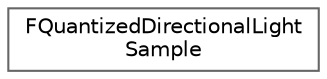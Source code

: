 digraph "Graphical Class Hierarchy"
{
 // INTERACTIVE_SVG=YES
 // LATEX_PDF_SIZE
  bgcolor="transparent";
  edge [fontname=Helvetica,fontsize=10,labelfontname=Helvetica,labelfontsize=10];
  node [fontname=Helvetica,fontsize=10,shape=box,height=0.2,width=0.4];
  rankdir="LR";
  Node0 [id="Node000000",label="FQuantizedDirectionalLight\lSample",height=0.2,width=0.4,color="grey40", fillcolor="white", style="filled",URL="$de/d8b/structFQuantizedDirectionalLightSample.html",tooltip="The light incident for a point on a surface in three directions, stored as bytes representing values ..."];
}
